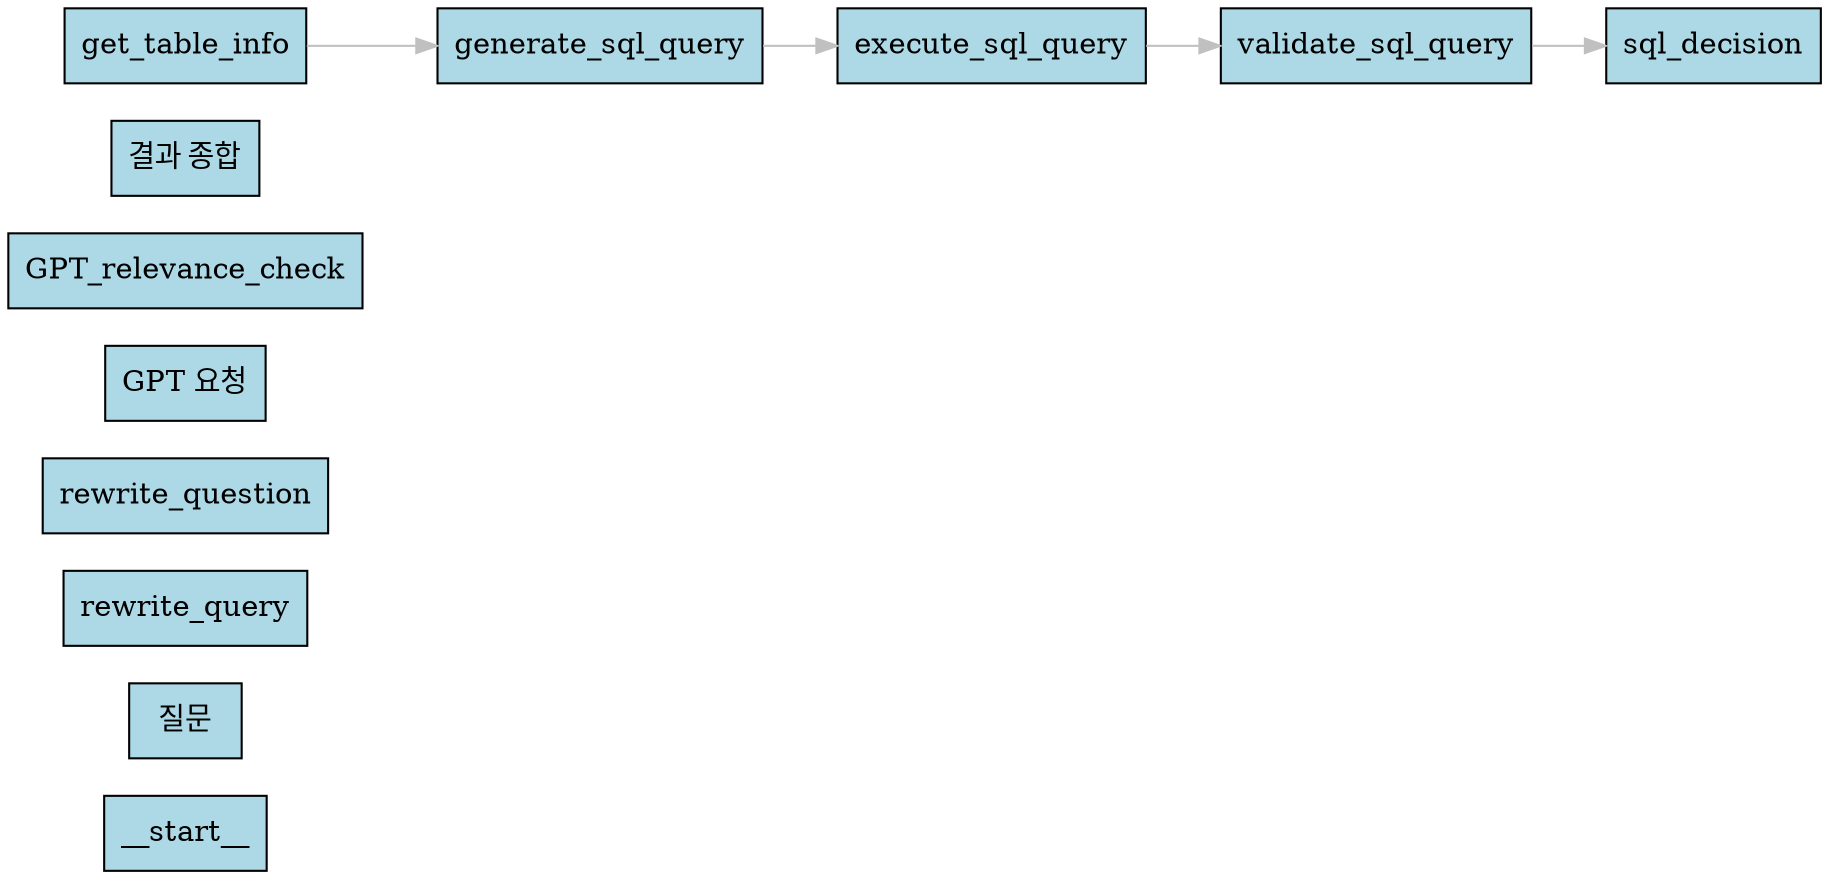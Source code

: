 // SQL RAG 그래프 Visualization
digraph {
	rankdir=LR
	node [fillcolor=lightblue shape=box style=filled]
	edge [color=gray]
	__start__ [label=__start__]
	"질문" [label="질문"]
	rewrite_query [label=rewrite_query]
	rewrite_question [label=rewrite_question]
	"GPT 요청" [label="GPT 요청"]
	GPT_relevance_check [label=GPT_relevance_check]
	"결과 종합" [label="결과 종합"]
	get_table_info [label=get_table_info]
	generate_sql_query [label=generate_sql_query]
	execute_sql_query [label=execute_sql_query]
	validate_sql_query [label=validate_sql_query]
	get_table_info -> generate_sql_query
	generate_sql_query -> execute_sql_query
	execute_sql_query -> validate_sql_query
	validate_sql_query -> sql_decision
}
